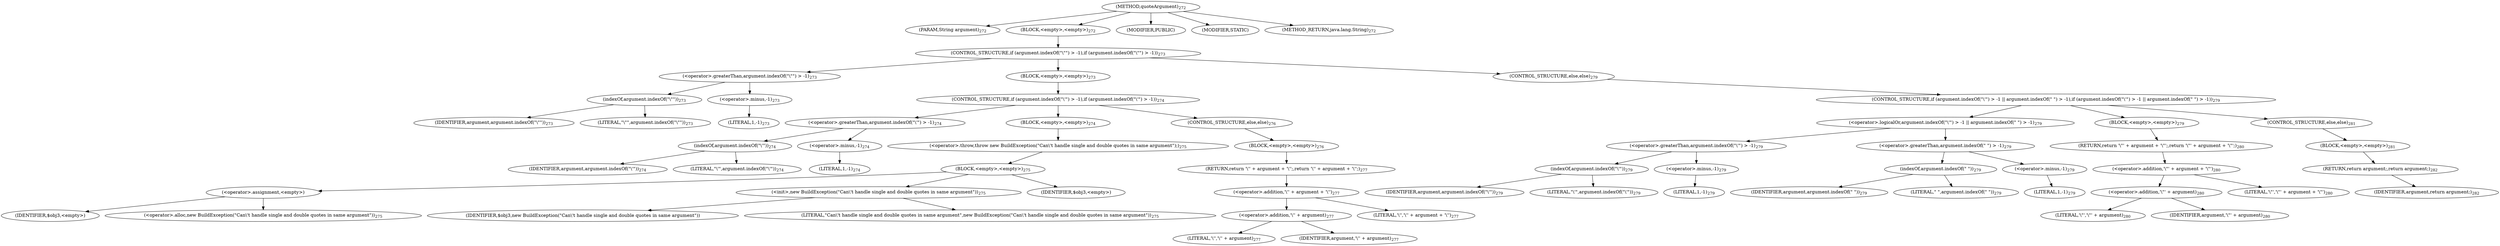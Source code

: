 digraph "quoteArgument" {  
"535" [label = <(METHOD,quoteArgument)<SUB>272</SUB>> ]
"536" [label = <(PARAM,String argument)<SUB>272</SUB>> ]
"537" [label = <(BLOCK,&lt;empty&gt;,&lt;empty&gt;)<SUB>272</SUB>> ]
"538" [label = <(CONTROL_STRUCTURE,if (argument.indexOf(&quot;\&quot;&quot;) &gt; -1),if (argument.indexOf(&quot;\&quot;&quot;) &gt; -1))<SUB>273</SUB>> ]
"539" [label = <(&lt;operator&gt;.greaterThan,argument.indexOf(&quot;\&quot;&quot;) &gt; -1)<SUB>273</SUB>> ]
"540" [label = <(indexOf,argument.indexOf(&quot;\&quot;&quot;))<SUB>273</SUB>> ]
"541" [label = <(IDENTIFIER,argument,argument.indexOf(&quot;\&quot;&quot;))<SUB>273</SUB>> ]
"542" [label = <(LITERAL,&quot;\&quot;&quot;,argument.indexOf(&quot;\&quot;&quot;))<SUB>273</SUB>> ]
"543" [label = <(&lt;operator&gt;.minus,-1)<SUB>273</SUB>> ]
"544" [label = <(LITERAL,1,-1)<SUB>273</SUB>> ]
"545" [label = <(BLOCK,&lt;empty&gt;,&lt;empty&gt;)<SUB>273</SUB>> ]
"546" [label = <(CONTROL_STRUCTURE,if (argument.indexOf(&quot;\'&quot;) &gt; -1),if (argument.indexOf(&quot;\'&quot;) &gt; -1))<SUB>274</SUB>> ]
"547" [label = <(&lt;operator&gt;.greaterThan,argument.indexOf(&quot;\'&quot;) &gt; -1)<SUB>274</SUB>> ]
"548" [label = <(indexOf,argument.indexOf(&quot;\'&quot;))<SUB>274</SUB>> ]
"549" [label = <(IDENTIFIER,argument,argument.indexOf(&quot;\'&quot;))<SUB>274</SUB>> ]
"550" [label = <(LITERAL,&quot;\'&quot;,argument.indexOf(&quot;\'&quot;))<SUB>274</SUB>> ]
"551" [label = <(&lt;operator&gt;.minus,-1)<SUB>274</SUB>> ]
"552" [label = <(LITERAL,1,-1)<SUB>274</SUB>> ]
"553" [label = <(BLOCK,&lt;empty&gt;,&lt;empty&gt;)<SUB>274</SUB>> ]
"554" [label = <(&lt;operator&gt;.throw,throw new BuildException(&quot;Can\'t handle single and double quotes in same argument&quot;);)<SUB>275</SUB>> ]
"555" [label = <(BLOCK,&lt;empty&gt;,&lt;empty&gt;)<SUB>275</SUB>> ]
"556" [label = <(&lt;operator&gt;.assignment,&lt;empty&gt;)> ]
"557" [label = <(IDENTIFIER,$obj3,&lt;empty&gt;)> ]
"558" [label = <(&lt;operator&gt;.alloc,new BuildException(&quot;Can\'t handle single and double quotes in same argument&quot;))<SUB>275</SUB>> ]
"559" [label = <(&lt;init&gt;,new BuildException(&quot;Can\'t handle single and double quotes in same argument&quot;))<SUB>275</SUB>> ]
"560" [label = <(IDENTIFIER,$obj3,new BuildException(&quot;Can\'t handle single and double quotes in same argument&quot;))> ]
"561" [label = <(LITERAL,&quot;Can\'t handle single and double quotes in same argument&quot;,new BuildException(&quot;Can\'t handle single and double quotes in same argument&quot;))<SUB>275</SUB>> ]
"562" [label = <(IDENTIFIER,$obj3,&lt;empty&gt;)> ]
"563" [label = <(CONTROL_STRUCTURE,else,else)<SUB>276</SUB>> ]
"564" [label = <(BLOCK,&lt;empty&gt;,&lt;empty&gt;)<SUB>276</SUB>> ]
"565" [label = <(RETURN,return '\'' + argument + '\'';,return '\'' + argument + '\'';)<SUB>277</SUB>> ]
"566" [label = <(&lt;operator&gt;.addition,'\'' + argument + '\'')<SUB>277</SUB>> ]
"567" [label = <(&lt;operator&gt;.addition,'\'' + argument)<SUB>277</SUB>> ]
"568" [label = <(LITERAL,'\'','\'' + argument)<SUB>277</SUB>> ]
"569" [label = <(IDENTIFIER,argument,'\'' + argument)<SUB>277</SUB>> ]
"570" [label = <(LITERAL,'\'','\'' + argument + '\'')<SUB>277</SUB>> ]
"571" [label = <(CONTROL_STRUCTURE,else,else)<SUB>279</SUB>> ]
"572" [label = <(CONTROL_STRUCTURE,if (argument.indexOf(&quot;\'&quot;) &gt; -1 || argument.indexOf(&quot; &quot;) &gt; -1),if (argument.indexOf(&quot;\'&quot;) &gt; -1 || argument.indexOf(&quot; &quot;) &gt; -1))<SUB>279</SUB>> ]
"573" [label = <(&lt;operator&gt;.logicalOr,argument.indexOf(&quot;\'&quot;) &gt; -1 || argument.indexOf(&quot; &quot;) &gt; -1)<SUB>279</SUB>> ]
"574" [label = <(&lt;operator&gt;.greaterThan,argument.indexOf(&quot;\'&quot;) &gt; -1)<SUB>279</SUB>> ]
"575" [label = <(indexOf,argument.indexOf(&quot;\'&quot;))<SUB>279</SUB>> ]
"576" [label = <(IDENTIFIER,argument,argument.indexOf(&quot;\'&quot;))<SUB>279</SUB>> ]
"577" [label = <(LITERAL,&quot;\'&quot;,argument.indexOf(&quot;\'&quot;))<SUB>279</SUB>> ]
"578" [label = <(&lt;operator&gt;.minus,-1)<SUB>279</SUB>> ]
"579" [label = <(LITERAL,1,-1)<SUB>279</SUB>> ]
"580" [label = <(&lt;operator&gt;.greaterThan,argument.indexOf(&quot; &quot;) &gt; -1)<SUB>279</SUB>> ]
"581" [label = <(indexOf,argument.indexOf(&quot; &quot;))<SUB>279</SUB>> ]
"582" [label = <(IDENTIFIER,argument,argument.indexOf(&quot; &quot;))<SUB>279</SUB>> ]
"583" [label = <(LITERAL,&quot; &quot;,argument.indexOf(&quot; &quot;))<SUB>279</SUB>> ]
"584" [label = <(&lt;operator&gt;.minus,-1)<SUB>279</SUB>> ]
"585" [label = <(LITERAL,1,-1)<SUB>279</SUB>> ]
"586" [label = <(BLOCK,&lt;empty&gt;,&lt;empty&gt;)<SUB>279</SUB>> ]
"587" [label = <(RETURN,return '\&quot;' + argument + '\&quot;';,return '\&quot;' + argument + '\&quot;';)<SUB>280</SUB>> ]
"588" [label = <(&lt;operator&gt;.addition,'\&quot;' + argument + '\&quot;')<SUB>280</SUB>> ]
"589" [label = <(&lt;operator&gt;.addition,'\&quot;' + argument)<SUB>280</SUB>> ]
"590" [label = <(LITERAL,'\&quot;','\&quot;' + argument)<SUB>280</SUB>> ]
"591" [label = <(IDENTIFIER,argument,'\&quot;' + argument)<SUB>280</SUB>> ]
"592" [label = <(LITERAL,'\&quot;','\&quot;' + argument + '\&quot;')<SUB>280</SUB>> ]
"593" [label = <(CONTROL_STRUCTURE,else,else)<SUB>281</SUB>> ]
"594" [label = <(BLOCK,&lt;empty&gt;,&lt;empty&gt;)<SUB>281</SUB>> ]
"595" [label = <(RETURN,return argument;,return argument;)<SUB>282</SUB>> ]
"596" [label = <(IDENTIFIER,argument,return argument;)<SUB>282</SUB>> ]
"597" [label = <(MODIFIER,PUBLIC)> ]
"598" [label = <(MODIFIER,STATIC)> ]
"599" [label = <(METHOD_RETURN,java.lang.String)<SUB>272</SUB>> ]
  "535" -> "536" 
  "535" -> "537" 
  "535" -> "597" 
  "535" -> "598" 
  "535" -> "599" 
  "537" -> "538" 
  "538" -> "539" 
  "538" -> "545" 
  "538" -> "571" 
  "539" -> "540" 
  "539" -> "543" 
  "540" -> "541" 
  "540" -> "542" 
  "543" -> "544" 
  "545" -> "546" 
  "546" -> "547" 
  "546" -> "553" 
  "546" -> "563" 
  "547" -> "548" 
  "547" -> "551" 
  "548" -> "549" 
  "548" -> "550" 
  "551" -> "552" 
  "553" -> "554" 
  "554" -> "555" 
  "555" -> "556" 
  "555" -> "559" 
  "555" -> "562" 
  "556" -> "557" 
  "556" -> "558" 
  "559" -> "560" 
  "559" -> "561" 
  "563" -> "564" 
  "564" -> "565" 
  "565" -> "566" 
  "566" -> "567" 
  "566" -> "570" 
  "567" -> "568" 
  "567" -> "569" 
  "571" -> "572" 
  "572" -> "573" 
  "572" -> "586" 
  "572" -> "593" 
  "573" -> "574" 
  "573" -> "580" 
  "574" -> "575" 
  "574" -> "578" 
  "575" -> "576" 
  "575" -> "577" 
  "578" -> "579" 
  "580" -> "581" 
  "580" -> "584" 
  "581" -> "582" 
  "581" -> "583" 
  "584" -> "585" 
  "586" -> "587" 
  "587" -> "588" 
  "588" -> "589" 
  "588" -> "592" 
  "589" -> "590" 
  "589" -> "591" 
  "593" -> "594" 
  "594" -> "595" 
  "595" -> "596" 
}
